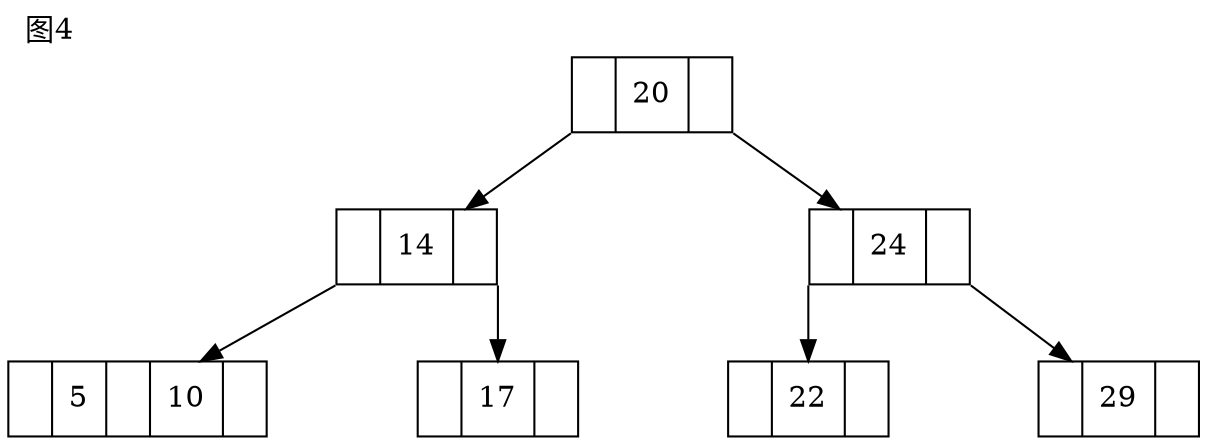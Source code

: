 digraph g{
node[shape=record];
//mindist=5.0;
nodesep=1;
edge[minlen=1.8];
splines="line";
label="图4";
labeljust=l;
labelloc=t;

n1[label="<f1> | 20 | <f2>"];
n2[label="<f1> | 14 | <f2>"];
n3[label="<f1> | 24 | <f2> "];
n4[label="<f1> | 5 | <f2> | 10 | <f3>"];
n5[label="<f1> | 17 | <f2>"];
n6[label="<f1> | 22 | <f2>"];
n7[label="<f1> | 29 | <f2>"];

n1:f1->n2[tailport=sw];
n1:f2->n3[tailport=se];
n2:f1->n4[tailport=sw];
n2:f2->n5[tailport=se];
n3:f1->n6[tailport=sw];
n3:f2->n7[tailport=se];

}
